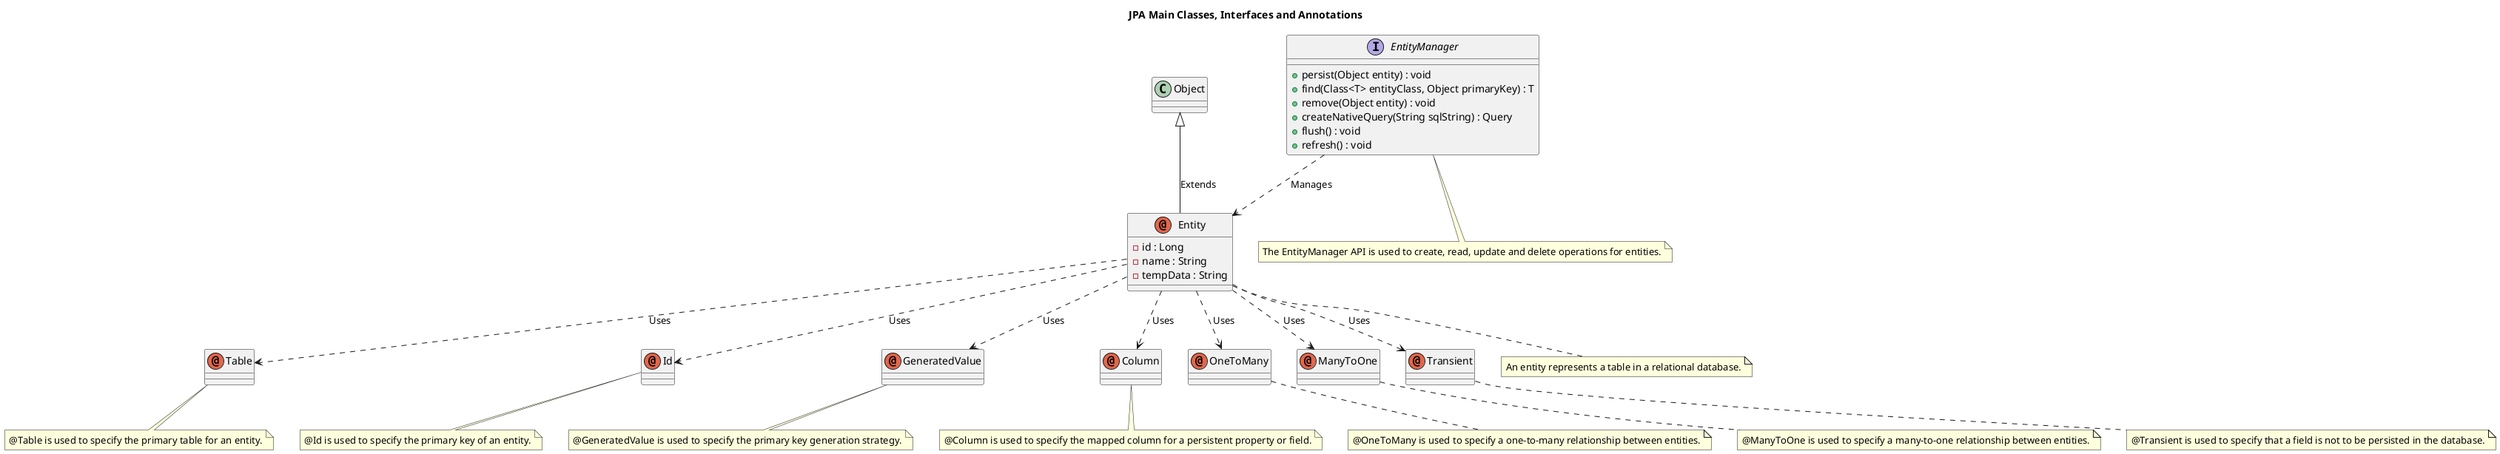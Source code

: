 @startuml
title JPA Main Classes, Interfaces and Annotations

class Entity {
  -id : Long
  -name : String
  -tempData : String
}

interface EntityManager {
  +persist(Object entity) : void
  +find(Class<T> entityClass, Object primaryKey) : T
  +remove(Object entity) : void
  +createNativeQuery(String sqlString) : Query
  +flush() : void
  +refresh() : void
}

annotation Entity
annotation Table
annotation Id
annotation GeneratedValue
annotation Column
annotation OneToMany
annotation ManyToOne
annotation Transient

Entity -up-|> Object : Extends
Entity ..> Id : Uses
Entity ..> GeneratedValue : Uses
Entity ..> Column : Uses
Entity ..> OneToMany : Uses
Entity ..> ManyToOne : Uses
Entity ..> Transient : Uses
Entity ..> Table : Uses
EntityManager ..> Entity : Manages

note "An entity represents a table in a relational database." as N1
note "The EntityManager API is used to create, read, update and delete operations for entities." as N2
note "@Id is used to specify the primary key of an entity." as N3
note "@GeneratedValue is used to specify the primary key generation strategy." as N4
note "@Column is used to specify the mapped column for a persistent property or field." as N5
note "@OneToMany is used to specify a one-to-many relationship between entities." as N6
note "@ManyToOne is used to specify a many-to-one relationship between entities." as N7
note "@Transient is used to specify that a field is not to be persisted in the database." as N8
note "@Table is used to specify the primary table for an entity." as N9


Entity .. N1
EntityManager .. N2
Id .. N3
GeneratedValue .. N4
Column .. N5
OneToMany .. N6
ManyToOne .. N7
Transient .. N8
Table .. N9


@enduml
